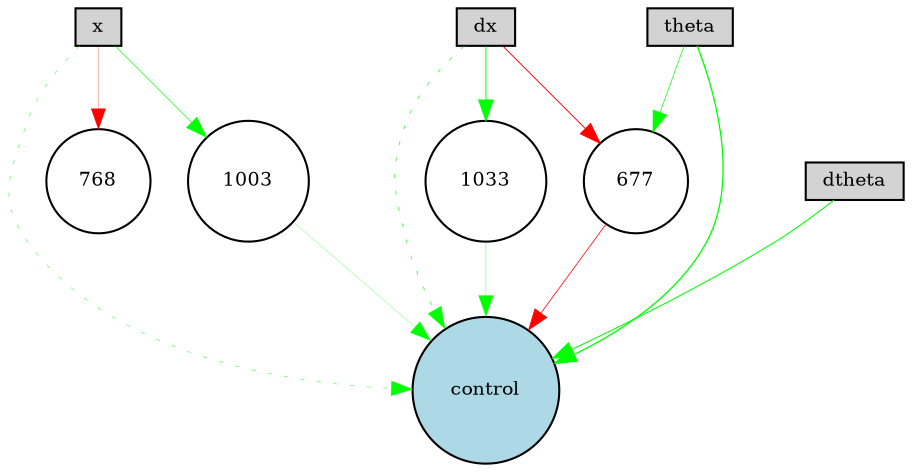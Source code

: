 digraph {
	node [fontsize=9 height=0.2 shape=circle width=0.2]
	x [fillcolor=lightgray shape=box style=filled]
	dx [fillcolor=lightgray shape=box style=filled]
	theta [fillcolor=lightgray shape=box style=filled]
	dtheta [fillcolor=lightgray shape=box style=filled]
	control [fillcolor=lightblue style=filled]
	768 [fillcolor=white style=filled]
	677 [fillcolor=white style=filled]
	1033 [fillcolor=white style=filled]
	1003 [fillcolor=white style=filled]
	theta -> control [color=green penwidth=0.6285927887637821 style=solid]
	dx -> control [color=green penwidth=0.294976511487102 style=dotted]
	dtheta -> control [color=green penwidth=0.5050454969319642 style=solid]
	x -> control [color=green penwidth=0.21550097548933037 style=dotted]
	theta -> 677 [color=green penwidth=0.32553291354191216 style=solid]
	677 -> control [color=red penwidth=0.36609738429886507 style=solid]
	x -> 768 [color=red penwidth=0.1350878389437198 style=solid]
	dx -> 677 [color=red penwidth=0.4451614327909902 style=solid]
	x -> 1003 [color=green penwidth=0.32253225785612194 style=solid]
	1003 -> control [color=green penwidth=0.1203752589458926 style=solid]
	dx -> 1033 [color=green penwidth=0.47930072158149406 style=solid]
	1033 -> control [color=green penwidth=0.16592592165347791 style=solid]
}
